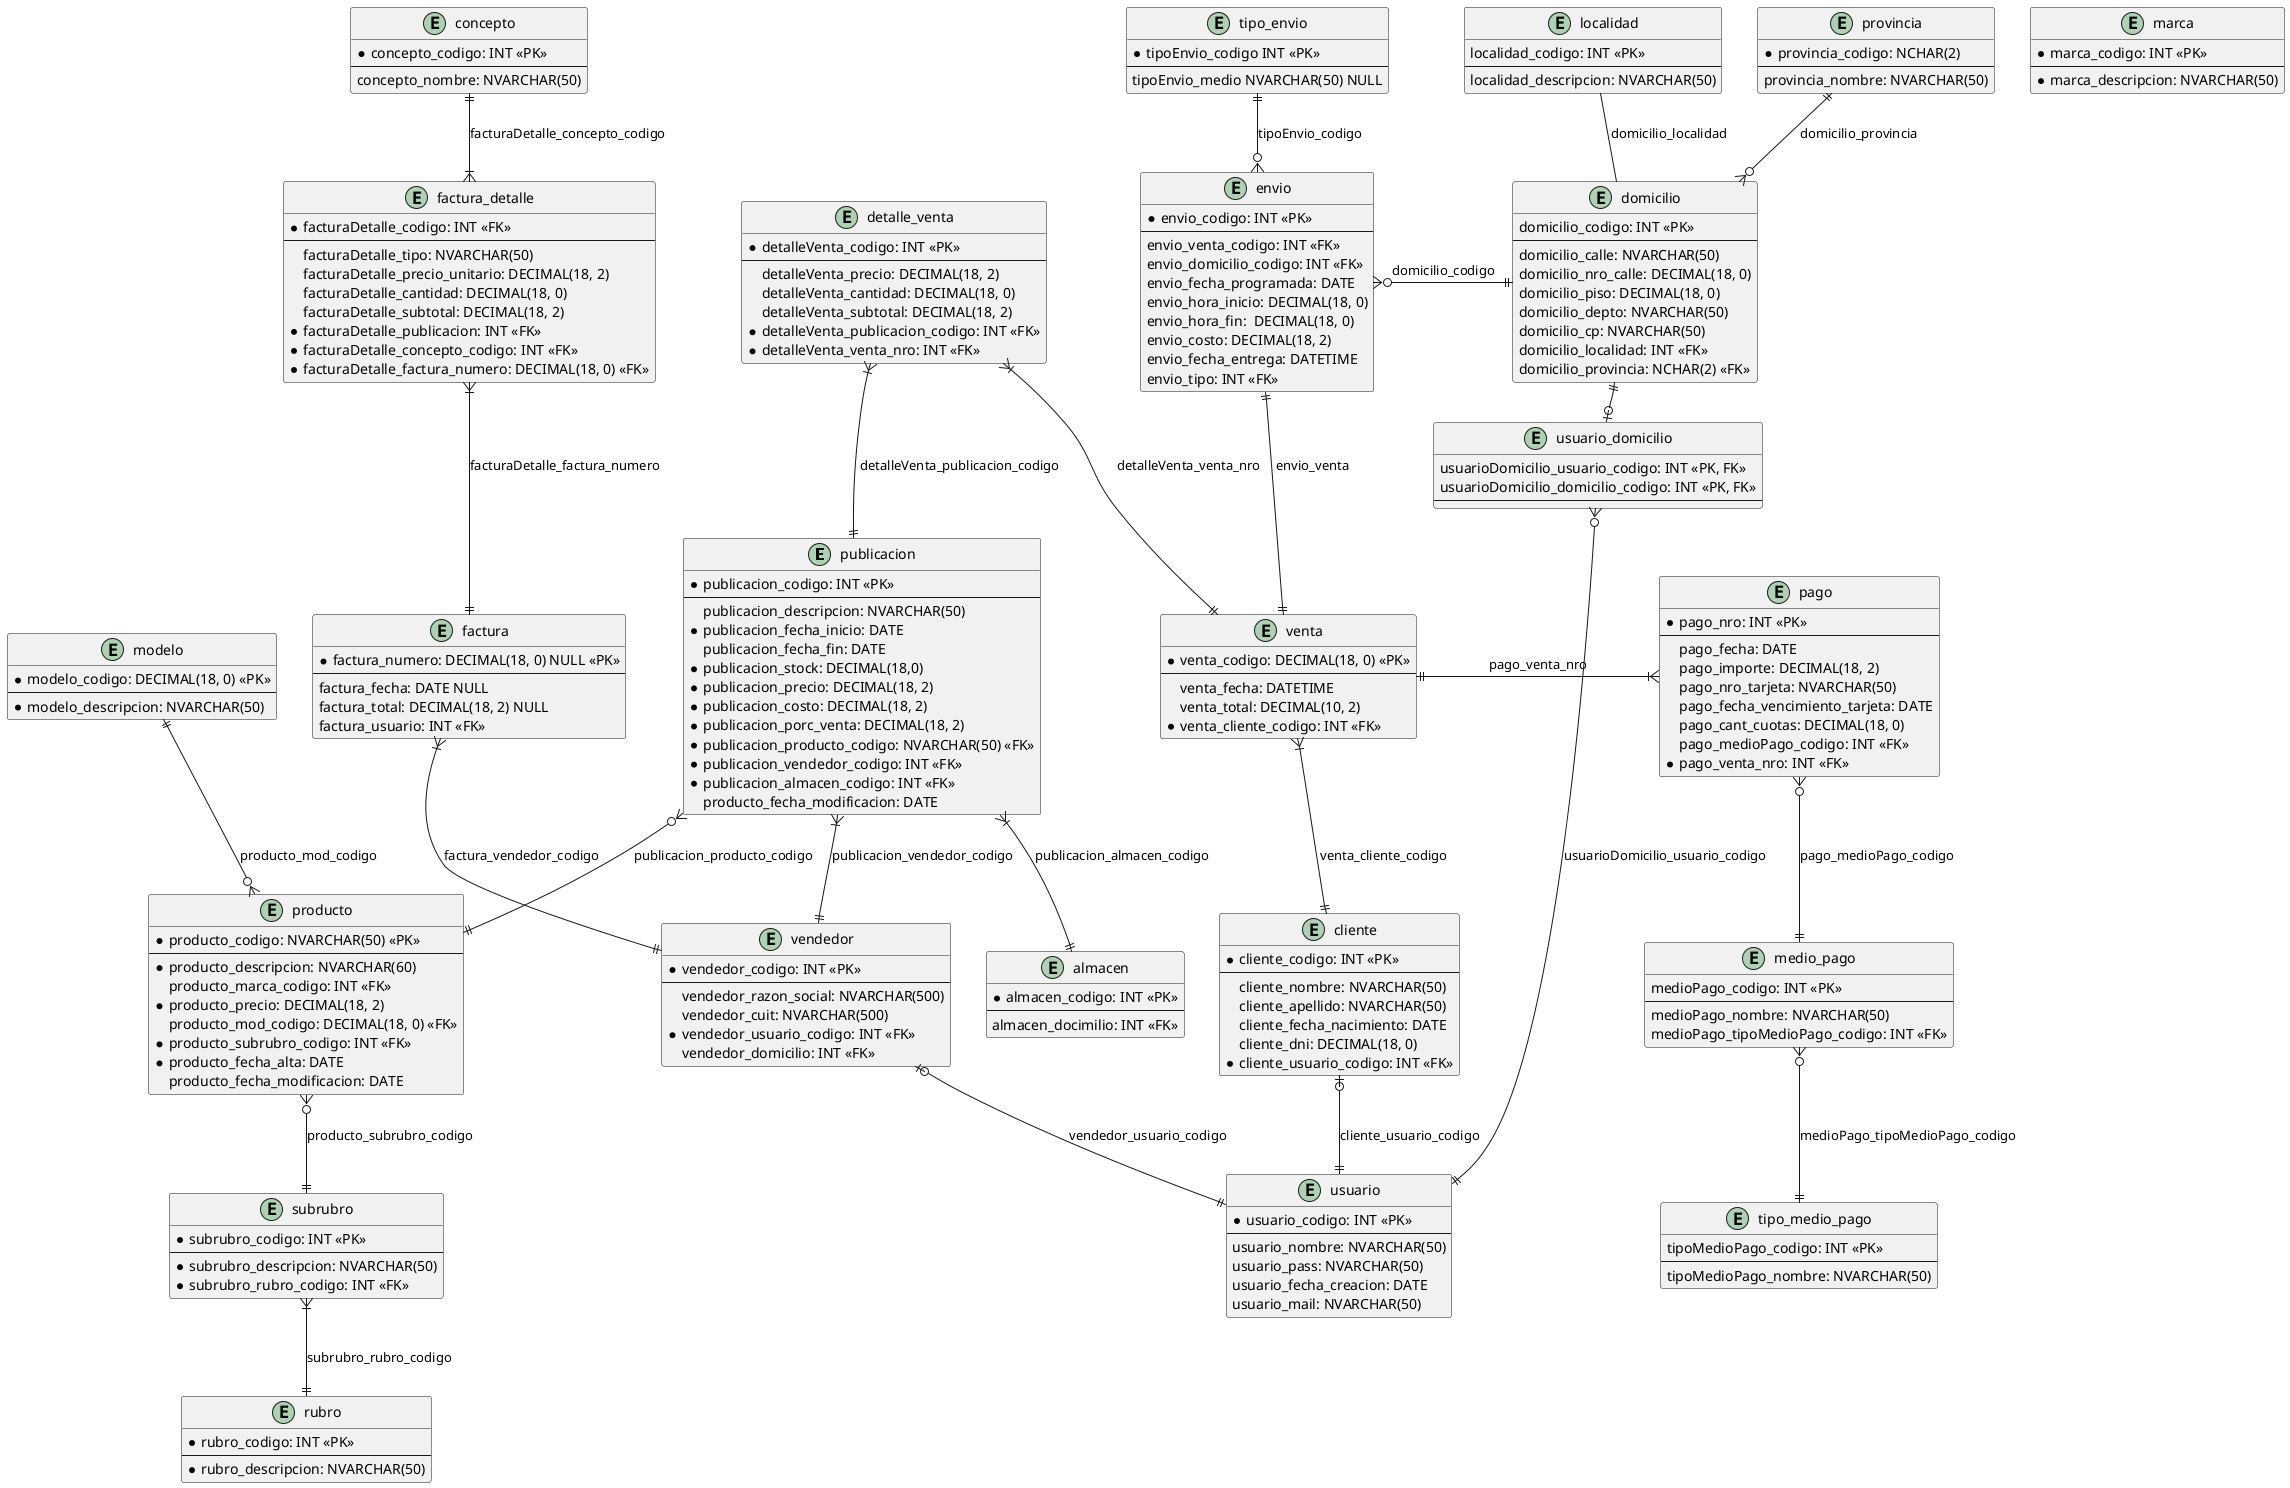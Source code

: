 @startuml diagrama-entidad-relacion-inicial

entity "publicacion" {
  * publicacion_codigo: INT <<PK>>
  --
    publicacion_descripcion: NVARCHAR(50)
    ' publicacion_fecha_alta: DATE | Preguntar!!!
    * publicacion_fecha_inicio: DATE
    publicacion_fecha_fin: DATE
    * publicacion_stock: DECIMAL(18,0)
    * publicacion_precio: DECIMAL(18, 2)
    * publicacion_costo: DECIMAL(18, 2)
    * publicacion_porc_venta: DECIMAL(18, 2)
    * publicacion_producto_codigo: NVARCHAR(50) <<FK>>
    * publicacion_vendedor_codigo: INT <<FK>>
    * publicacion_almacen_codigo: INT <<FK>>
    producto_fecha_modificacion: DATE
}

entity "producto" {
  * producto_codigo: NVARCHAR(50) <<PK>>
  --
    * producto_descripcion: NVARCHAR(60)
    producto_marca_codigo: INT <<FK>>
    * producto_precio: DECIMAL(18, 2)
    producto_mod_codigo: DECIMAL(18, 0) <<FK>>
    * producto_subrubro_codigo: INT <<FK>>
    * producto_fecha_alta: DATE
    producto_fecha_modificacion: DATE
}

entity "marca"{
  * marca_codigo: INT <<PK>>
  --
    * marca_descripcion: NVARCHAR(50)
}

entity "modelo"{
  * modelo_codigo: DECIMAL(18, 0) <<PK>>
  --
    * modelo_descripcion: NVARCHAR(50)
}

entity "subrubro" {
  * subrubro_codigo: INT <<PK>>
  --
    * subrubro_descripcion: NVARCHAR(50)
    * subrubro_rubro_codigo: INT <<FK>>
}

entity "rubro" {
  * rubro_codigo: INT <<PK>>
  --
    * rubro_descripcion: NVARCHAR(50)
}

entity "vendedor" {
  * vendedor_codigo: INT <<PK>>
  --
    vendedor_razon_social: NVARCHAR(500)
    vendedor_cuit: NVARCHAR(500)
    * vendedor_usuario_codigo: INT <<FK>>
    vendedor_domicilio: INT <<FK>>  
}

entity "almacen" {
  * almacen_codigo: INT <<PK>>
  --
    almacen_docimilio: INT <<FK>>
}

entity "venta" {
  * venta_codigo: DECIMAL(18, 0) <<PK>>
  --
    venta_fecha: DATETIME
    venta_total: DECIMAL(10, 2)
    * venta_cliente_codigo: INT <<FK>>
}

entity "detalle_venta" {
  * detalleVenta_codigo: INT <<PK>>
  --
    detalleVenta_precio: DECIMAL(18, 2)
    detalleVenta_cantidad: DECIMAL(18, 0)
    detalleVenta_subtotal: DECIMAL(18, 2)
    * detalleVenta_publicacion_codigo: INT <<FK>>
    * detalleVenta_venta_nro: INT <<FK>>
}

entity "cliente" {
  * cliente_codigo: INT <<PK>>
  --
    cliente_nombre: NVARCHAR(50)
    cliente_apellido: NVARCHAR(50)
    cliente_fecha_nacimiento: DATE
    cliente_dni: DECIMAL(18, 0)
    * cliente_usuario_codigo: INT <<FK>> 
}

entity "pago" {
  * pago_nro: INT <<PK>>
  --
    pago_fecha: DATE
    pago_importe: DECIMAL(18, 2)
    pago_nro_tarjeta: NVARCHAR(50)
    pago_fecha_vencimiento_tarjeta: DATE
    pago_cant_cuotas: DECIMAL(18, 0)
    pago_medioPago_codigo: INT <<FK>>
    * pago_venta_nro: INT <<FK>>
}

entity "medio_pago" {
  medioPago_codigo: INT <<PK>>
  --
    medioPago_nombre: NVARCHAR(50)
    medioPago_tipoMedioPago_codigo: INT <<FK>>
}

entity "tipo_medio_pago" {
  tipoMedioPago_codigo: INT <<PK>>
  --
    tipoMedioPago_nombre: NVARCHAR(50)
}

entity "usuario" {
  * usuario_codigo: INT <<PK>>
  --
    usuario_nombre: NVARCHAR(50)
    usuario_pass: NVARCHAR(50)
    usuario_fecha_creacion: DATE
    usuario_mail: NVARCHAR(50)
}

entity "domicilio" {
  domicilio_codigo: INT <<PK>>
  --
    domicilio_calle: NVARCHAR(50)
    domicilio_nro_calle: DECIMAL(18, 0)
    domicilio_piso: DECIMAL(18, 0)
    domicilio_depto: NVARCHAR(50)
    domicilio_cp: NVARCHAR(50)
    domicilio_localidad: INT <<FK>>
    domicilio_provincia: NCHAR(2) <<FK>>
}

entity "usuario_domicilio" {
  usuarioDomicilio_usuario_codigo: INT <<PK, FK>>
  usuarioDomicilio_domicilio_codigo: INT <<PK, FK>>
  --
}

entity "localidad" {
  localidad_codigo: INT <<PK>>
  --
    localidad_descripcion: NVARCHAR(50) 
}

entity "provincia"{
  * provincia_codigo: NCHAR(2)
  --
    provincia_nombre: NVARCHAR(50)
}

entity "envio" {
  * envio_codigo: INT <<PK>>
  --
   envio_venta_codigo: INT <<FK>>
   envio_domicilio_codigo: INT <<FK>>
   envio_fecha_programada: DATE
   envio_hora_inicio: DECIMAL(18, 0)
   envio_hora_fin:  DECIMAL(18, 0)
   envio_costo: DECIMAL(18, 2)
   envio_fecha_entrega: DATETIME
   envio_tipo: INT <<FK>>
}

entity "tipo_envio" {
  * tipoEnvio_codigo INT <<PK>>
  --
    tipoEnvio_medio NVARCHAR(50) NULL
}

entity "factura" {
  * factura_numero: DECIMAL(18, 0) NULL <<PK>>
  --
    factura_fecha: DATE NULL
    factura_total: DECIMAL(18, 2) NULL
    factura_usuario: INT <<FK>> 
}

entity "factura_detalle" {
  * facturaDetalle_codigo: INT <<FK>>
  --
    facturaDetalle_tipo: NVARCHAR(50) 
    facturaDetalle_precio_unitario: DECIMAL(18, 2)
    facturaDetalle_cantidad: DECIMAL(18, 0)
    facturaDetalle_subtotal: DECIMAL(18, 2)
    * facturaDetalle_publicacion: INT <<FK>> 
    * facturaDetalle_concepto_codigo: INT <<FK>>
    * facturaDetalle_factura_numero: DECIMAL(18, 0) <<FK>>
    'TODO: una factura puede tener una publicación o varias? si es una, movemos la publicación a factura
}

entity "concepto" {
  * concepto_codigo: INT <<PK>>
  --
    concepto_nombre: NVARCHAR(50)
}

concepto ||--|{ factura_detalle: "facturaDetalle_concepto_codigo"
factura_detalle }|--|| factura: "facturaDetalle_factura_numero"

publicacion }o--|| producto : "publicacion_producto_codigo"
producto }o--|| subrubro : "producto_subrubro_codigo"
subrubro }|--|| rubro : "subrubro_rubro_codigo"

publicacion }|--|| vendedor : "publicacion_vendedor_codigo"
publicacion }|--|| almacen : "publicacion_almacen_codigo"

venta }|--|| cliente : "venta_cliente_codigo"
detalle_venta }|--|| venta : "detalleVenta_venta_nro"
detalle_venta }|--|| publicacion : "detalleVenta_publicacion_codigo"

pago }|-left-|| venta : "pago_venta_nro"
factura }|--|| vendedor : "factura_vendedor_codigo"

domicilio }o-up-|| provincia: "domicilio_provincia"
domicilio -up- localidad: "domicilio_localidad"

usuario_domicilio |o-left-|| domicilio: "usuarioDomicilio_domicilio_codigo"
usuario_domicilio }o--|| usuario: "usuarioDomicilio_usuario_codigo"
modelo ||--o{ producto: "producto_mod_codigo"
vendedor |o--|| usuario: "vendedor_usuario_codigo"
cliente |o--|| usuario: "cliente_usuario_codigo" 

envio }o-up-|| tipo_envio : "tipoEnvio_codigo"
envio }o-right-|| domicilio : "domicilio_codigo"
envio ||--|| venta : "envio_venta"

pago }o--|| medio_pago : "pago_medioPago_codigo"
medio_pago }o--|| tipo_medio_pago : "medioPago_tipoMedioPago_codigo"

@enduml